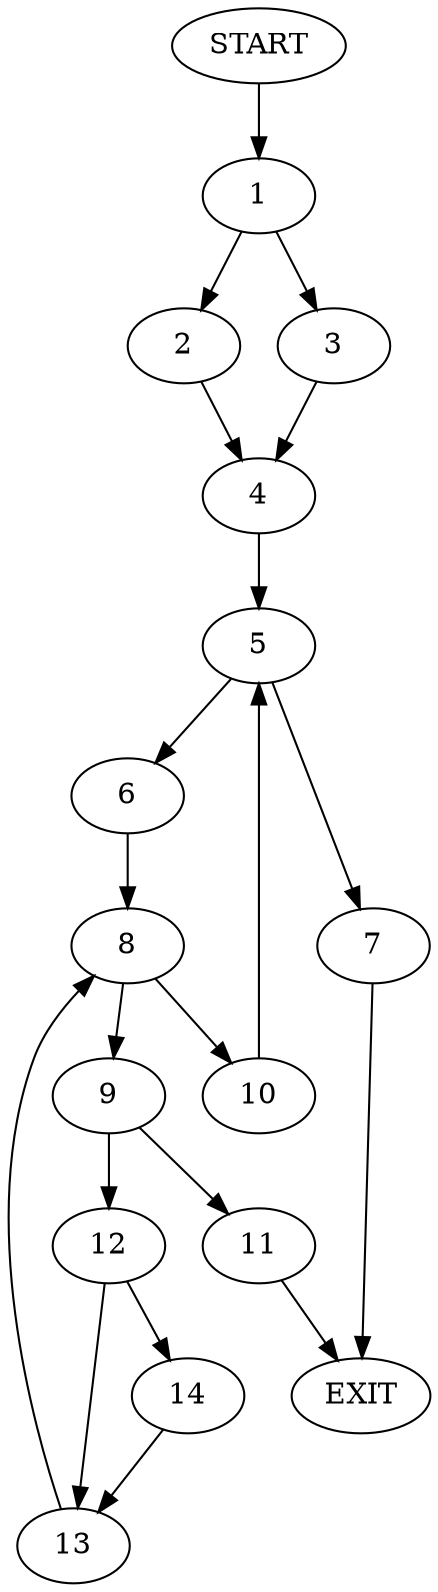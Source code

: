 digraph {
0 [label="START"]
15 [label="EXIT"]
0 -> 1
1 -> 2
1 -> 3
2 -> 4
3 -> 4
4 -> 5
5 -> 6
5 -> 7
7 -> 15
6 -> 8
8 -> 9
8 -> 10
10 -> 5
9 -> 11
9 -> 12
12 -> 13
12 -> 14
11 -> 15
14 -> 13
13 -> 8
}
